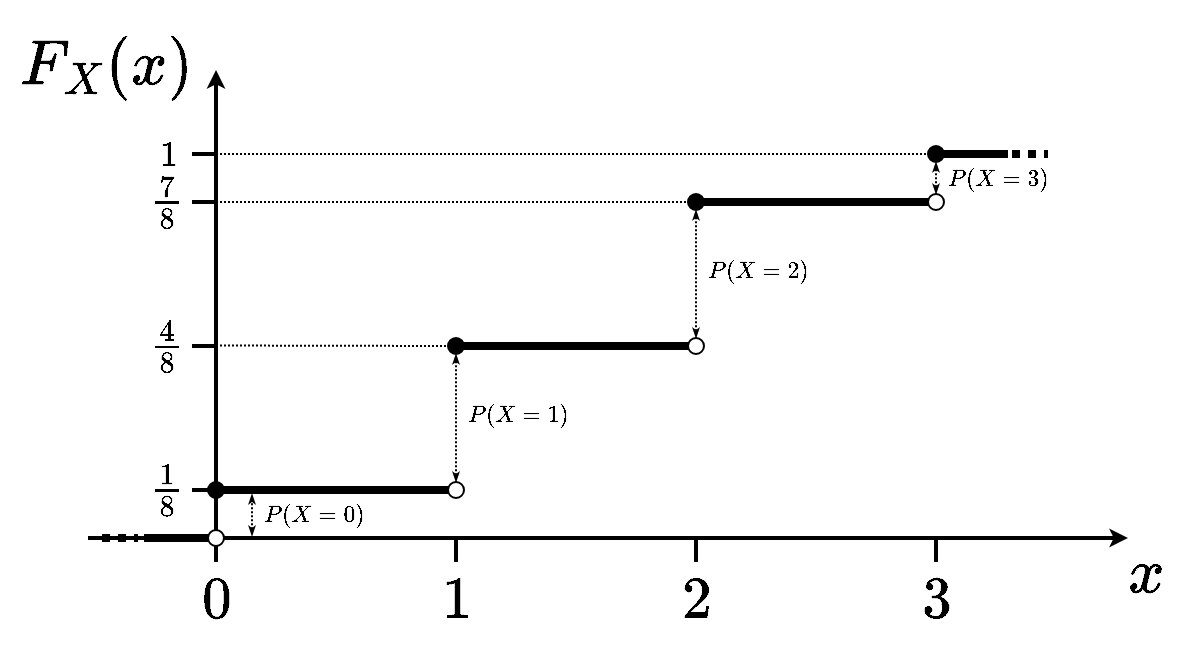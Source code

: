 <mxfile version="24.2.5" type="device">
  <diagram name="Página-1" id="E-DP9fMv0TR5NF7smadX">
    <mxGraphModel dx="1137" dy="703" grid="1" gridSize="6" guides="1" tooltips="1" connect="1" arrows="1" fold="1" page="1" pageScale="1" pageWidth="600" pageHeight="320" math="1" shadow="0">
      <root>
        <mxCell id="0" />
        <mxCell id="1" parent="0" />
        <mxCell id="CFI3S7LzRvd9iii7xQHX-20" value="" style="endArrow=classic;html=1;rounded=0;strokeWidth=2;endSize=3;startSize=3;" parent="1" edge="1">
          <mxGeometry width="50" height="50" relative="1" as="geometry">
            <mxPoint x="48" y="264" as="sourcePoint" />
            <mxPoint x="568" y="264" as="targetPoint" />
          </mxGeometry>
        </mxCell>
        <mxCell id="CFI3S7LzRvd9iii7xQHX-21" value="" style="endArrow=none;html=1;rounded=0;strokeWidth=2;" parent="1" edge="1">
          <mxGeometry width="50" height="50" relative="1" as="geometry">
            <mxPoint x="112" y="276" as="sourcePoint" />
            <mxPoint x="112" y="264" as="targetPoint" />
          </mxGeometry>
        </mxCell>
        <mxCell id="CFI3S7LzRvd9iii7xQHX-22" value="" style="endArrow=none;html=1;rounded=0;strokeWidth=2;" parent="1" edge="1">
          <mxGeometry width="50" height="50" relative="1" as="geometry">
            <mxPoint x="232" y="276" as="sourcePoint" />
            <mxPoint x="232" y="264" as="targetPoint" />
          </mxGeometry>
        </mxCell>
        <mxCell id="CFI3S7LzRvd9iii7xQHX-23" value="" style="endArrow=none;html=1;rounded=0;strokeWidth=2;" parent="1" edge="1">
          <mxGeometry width="50" height="50" relative="1" as="geometry">
            <mxPoint x="352" y="276" as="sourcePoint" />
            <mxPoint x="352" y="264" as="targetPoint" />
          </mxGeometry>
        </mxCell>
        <mxCell id="CFI3S7LzRvd9iii7xQHX-24" value="" style="endArrow=none;html=1;rounded=0;strokeWidth=2;" parent="1" edge="1">
          <mxGeometry width="50" height="50" relative="1" as="geometry">
            <mxPoint x="472" y="276" as="sourcePoint" />
            <mxPoint x="472" y="264" as="targetPoint" />
          </mxGeometry>
        </mxCell>
        <mxCell id="CFI3S7LzRvd9iii7xQHX-25" value="\(0\)" style="text;html=1;align=center;verticalAlign=middle;whiteSpace=wrap;rounded=0;fontSize=25;" parent="1" vertex="1">
          <mxGeometry x="82" y="270" width="60" height="48" as="geometry" />
        </mxCell>
        <mxCell id="CFI3S7LzRvd9iii7xQHX-27" value="\(1\)" style="text;html=1;align=center;verticalAlign=middle;whiteSpace=wrap;rounded=0;fontSize=25;" parent="1" vertex="1">
          <mxGeometry x="202" y="270" width="60" height="48" as="geometry" />
        </mxCell>
        <mxCell id="CFI3S7LzRvd9iii7xQHX-28" value="\(2\)" style="text;html=1;align=center;verticalAlign=middle;whiteSpace=wrap;rounded=0;fontSize=25;" parent="1" vertex="1">
          <mxGeometry x="322" y="270" width="60" height="48" as="geometry" />
        </mxCell>
        <mxCell id="CFI3S7LzRvd9iii7xQHX-29" value="\(3\)" style="text;html=1;align=center;verticalAlign=middle;whiteSpace=wrap;rounded=0;fontSize=25;" parent="1" vertex="1">
          <mxGeometry x="442" y="270" width="60" height="48" as="geometry" />
        </mxCell>
        <mxCell id="5YUE4atEXdMrc8s2eRj8-1" value="\(x\)" style="text;html=1;align=center;verticalAlign=middle;whiteSpace=wrap;rounded=0;fontSize=27;" vertex="1" parent="1">
          <mxGeometry x="556" y="264" width="42" height="36" as="geometry" />
        </mxCell>
        <mxCell id="5YUE4atEXdMrc8s2eRj8-3" value="" style="endArrow=classic;html=1;rounded=0;strokeWidth=2;endSize=3;startSize=3;" edge="1" parent="1">
          <mxGeometry width="50" height="50" relative="1" as="geometry">
            <mxPoint x="112" y="264" as="sourcePoint" />
            <mxPoint x="112" y="30" as="targetPoint" />
          </mxGeometry>
        </mxCell>
        <mxCell id="5YUE4atEXdMrc8s2eRj8-7" value="" style="endArrow=none;html=1;rounded=0;strokeWidth=2;" edge="1" parent="1">
          <mxGeometry width="50" height="50" relative="1" as="geometry">
            <mxPoint x="100" y="168" as="sourcePoint" />
            <mxPoint x="112" y="168" as="targetPoint" />
          </mxGeometry>
        </mxCell>
        <mxCell id="5YUE4atEXdMrc8s2eRj8-10" value="" style="endArrow=none;html=1;rounded=0;strokeWidth=2;" edge="1" parent="1">
          <mxGeometry width="50" height="50" relative="1" as="geometry">
            <mxPoint x="100" y="96" as="sourcePoint" />
            <mxPoint x="112" y="96" as="targetPoint" />
          </mxGeometry>
        </mxCell>
        <mxCell id="5YUE4atEXdMrc8s2eRj8-11" value="" style="endArrow=none;html=1;rounded=0;strokeWidth=2;" edge="1" parent="1">
          <mxGeometry width="50" height="50" relative="1" as="geometry">
            <mxPoint x="100" y="72" as="sourcePoint" />
            <mxPoint x="112" y="72" as="targetPoint" />
          </mxGeometry>
        </mxCell>
        <mxCell id="5YUE4atEXdMrc8s2eRj8-12" value="\(\frac{1}{8}\)" style="text;html=1;align=center;verticalAlign=middle;whiteSpace=wrap;rounded=0;fontSize=18;" vertex="1" parent="1">
          <mxGeometry x="58" y="216" width="60" height="48" as="geometry" />
        </mxCell>
        <mxCell id="5YUE4atEXdMrc8s2eRj8-14" value="\(\frac{4}{8}\)" style="text;html=1;align=center;verticalAlign=middle;whiteSpace=wrap;rounded=0;fontSize=18;" vertex="1" parent="1">
          <mxGeometry x="58" y="144" width="60" height="48" as="geometry" />
        </mxCell>
        <mxCell id="5YUE4atEXdMrc8s2eRj8-15" value="\(\frac{7}{8}\)" style="text;html=1;align=center;verticalAlign=middle;whiteSpace=wrap;rounded=0;fontSize=18;" vertex="1" parent="1">
          <mxGeometry x="58" y="72" width="60" height="48" as="geometry" />
        </mxCell>
        <mxCell id="5YUE4atEXdMrc8s2eRj8-16" value="\(1\)" style="text;html=1;align=center;verticalAlign=middle;whiteSpace=wrap;rounded=0;fontSize=15;" vertex="1" parent="1">
          <mxGeometry x="58" y="48" width="60" height="48" as="geometry" />
        </mxCell>
        <mxCell id="5YUE4atEXdMrc8s2eRj8-17" value="" style="endArrow=none;html=1;rounded=0;strokeWidth=2;" edge="1" parent="1">
          <mxGeometry width="50" height="50" relative="1" as="geometry">
            <mxPoint x="100" y="240" as="sourcePoint" />
            <mxPoint x="112" y="240" as="targetPoint" />
          </mxGeometry>
        </mxCell>
        <mxCell id="5YUE4atEXdMrc8s2eRj8-18" value="" style="endArrow=none;html=1;rounded=0;strokeWidth=4;" edge="1" parent="1">
          <mxGeometry width="50" height="50" relative="1" as="geometry">
            <mxPoint x="76" y="264" as="sourcePoint" />
            <mxPoint x="112" y="264" as="targetPoint" />
          </mxGeometry>
        </mxCell>
        <mxCell id="5YUE4atEXdMrc8s2eRj8-20" value="" style="ellipse;whiteSpace=wrap;html=1;aspect=fixed;" vertex="1" parent="1">
          <mxGeometry x="108" y="260" width="8" height="8" as="geometry" />
        </mxCell>
        <mxCell id="5YUE4atEXdMrc8s2eRj8-22" value="" style="ellipse;whiteSpace=wrap;html=1;aspect=fixed;fillColor=#000000;" vertex="1" parent="1">
          <mxGeometry x="108" y="236" width="8" height="8" as="geometry" />
        </mxCell>
        <mxCell id="5YUE4atEXdMrc8s2eRj8-23" value="" style="endArrow=none;html=1;rounded=0;strokeWidth=4;" edge="1" parent="1">
          <mxGeometry width="50" height="50" relative="1" as="geometry">
            <mxPoint x="112" y="240" as="sourcePoint" />
            <mxPoint x="232" y="240" as="targetPoint" />
          </mxGeometry>
        </mxCell>
        <mxCell id="5YUE4atEXdMrc8s2eRj8-24" value="" style="ellipse;whiteSpace=wrap;html=1;aspect=fixed;" vertex="1" parent="1">
          <mxGeometry x="228" y="236" width="8" height="8" as="geometry" />
        </mxCell>
        <mxCell id="5YUE4atEXdMrc8s2eRj8-25" value="" style="ellipse;whiteSpace=wrap;html=1;aspect=fixed;fillColor=#000000;" vertex="1" parent="1">
          <mxGeometry x="228" y="164" width="8" height="8" as="geometry" />
        </mxCell>
        <mxCell id="5YUE4atEXdMrc8s2eRj8-26" value="" style="endArrow=none;html=1;rounded=0;strokeWidth=4;" edge="1" parent="1">
          <mxGeometry width="50" height="50" relative="1" as="geometry">
            <mxPoint x="232" y="168" as="sourcePoint" />
            <mxPoint x="352" y="168" as="targetPoint" />
          </mxGeometry>
        </mxCell>
        <mxCell id="5YUE4atEXdMrc8s2eRj8-27" value="" style="ellipse;whiteSpace=wrap;html=1;aspect=fixed;" vertex="1" parent="1">
          <mxGeometry x="348" y="164" width="8" height="8" as="geometry" />
        </mxCell>
        <mxCell id="5YUE4atEXdMrc8s2eRj8-28" value="" style="ellipse;whiteSpace=wrap;html=1;aspect=fixed;fillColor=#000000;" vertex="1" parent="1">
          <mxGeometry x="348" y="92" width="8" height="8" as="geometry" />
        </mxCell>
        <mxCell id="5YUE4atEXdMrc8s2eRj8-29" value="" style="endArrow=none;html=1;rounded=0;strokeWidth=4;" edge="1" parent="1">
          <mxGeometry width="50" height="50" relative="1" as="geometry">
            <mxPoint x="352" y="96" as="sourcePoint" />
            <mxPoint x="472" y="96" as="targetPoint" />
          </mxGeometry>
        </mxCell>
        <mxCell id="5YUE4atEXdMrc8s2eRj8-30" value="" style="ellipse;whiteSpace=wrap;html=1;aspect=fixed;" vertex="1" parent="1">
          <mxGeometry x="468" y="92" width="8" height="8" as="geometry" />
        </mxCell>
        <mxCell id="5YUE4atEXdMrc8s2eRj8-31" value="" style="endArrow=none;html=1;rounded=0;strokeWidth=4;" edge="1" parent="1">
          <mxGeometry width="50" height="50" relative="1" as="geometry">
            <mxPoint x="472" y="72" as="sourcePoint" />
            <mxPoint x="508" y="72" as="targetPoint" />
          </mxGeometry>
        </mxCell>
        <mxCell id="5YUE4atEXdMrc8s2eRj8-32" value="" style="ellipse;whiteSpace=wrap;html=1;aspect=fixed;fillColor=#000000;" vertex="1" parent="1">
          <mxGeometry x="468" y="68" width="8" height="8" as="geometry" />
        </mxCell>
        <mxCell id="5YUE4atEXdMrc8s2eRj8-33" value="" style="endArrow=none;html=1;rounded=0;strokeWidth=4;dashed=1;dashPattern=1 1;" edge="1" parent="1">
          <mxGeometry width="50" height="50" relative="1" as="geometry">
            <mxPoint x="510" y="72" as="sourcePoint" />
            <mxPoint x="528" y="72" as="targetPoint" />
          </mxGeometry>
        </mxCell>
        <mxCell id="5YUE4atEXdMrc8s2eRj8-34" value="" style="endArrow=none;html=1;rounded=0;strokeWidth=4;dashed=1;dashPattern=1 1;" edge="1" parent="1">
          <mxGeometry width="50" height="50" relative="1" as="geometry">
            <mxPoint x="55" y="264" as="sourcePoint" />
            <mxPoint x="73" y="264" as="targetPoint" />
          </mxGeometry>
        </mxCell>
        <mxCell id="5YUE4atEXdMrc8s2eRj8-35" value="" style="endArrow=none;html=1;rounded=0;strokeWidth=1;dashed=1;dashPattern=1 1;entryX=0;entryY=0.5;entryDx=0;entryDy=0;" edge="1" parent="1" target="5YUE4atEXdMrc8s2eRj8-32">
          <mxGeometry width="50" height="50" relative="1" as="geometry">
            <mxPoint x="112" y="72" as="sourcePoint" />
            <mxPoint x="430" y="72" as="targetPoint" />
          </mxGeometry>
        </mxCell>
        <mxCell id="5YUE4atEXdMrc8s2eRj8-36" value="" style="endArrow=none;html=1;rounded=0;strokeWidth=1;dashed=1;dashPattern=1 1;" edge="1" parent="1">
          <mxGeometry width="50" height="50" relative="1" as="geometry">
            <mxPoint x="112" y="96" as="sourcePoint" />
            <mxPoint x="352" y="96" as="targetPoint" />
          </mxGeometry>
        </mxCell>
        <mxCell id="5YUE4atEXdMrc8s2eRj8-37" value="" style="endArrow=none;html=1;rounded=0;strokeWidth=1;dashed=1;dashPattern=1 1;" edge="1" parent="1">
          <mxGeometry width="50" height="50" relative="1" as="geometry">
            <mxPoint x="112" y="167.76" as="sourcePoint" />
            <mxPoint x="232" y="168" as="targetPoint" />
          </mxGeometry>
        </mxCell>
        <mxCell id="5YUE4atEXdMrc8s2eRj8-40" value="" style="endArrow=classicThin;startArrow=classicThin;html=1;rounded=0;startFill=0;endFill=0;endSize=2;startSize=2;strokeColor=default;dashed=1;dashPattern=1 1;" edge="1" parent="1">
          <mxGeometry width="50" height="50" relative="1" as="geometry">
            <mxPoint x="130" y="263" as="sourcePoint" />
            <mxPoint x="130" y="242" as="targetPoint" />
          </mxGeometry>
        </mxCell>
        <mxCell id="5YUE4atEXdMrc8s2eRj8-41" value="\(P(X=0)\)" style="text;html=1;align=center;verticalAlign=middle;whiteSpace=wrap;rounded=0;fontSize=10;" vertex="1" parent="1">
          <mxGeometry x="131" y="228" width="60" height="48" as="geometry" />
        </mxCell>
        <mxCell id="5YUE4atEXdMrc8s2eRj8-42" value="" style="endArrow=classicThin;startArrow=classicThin;html=1;rounded=0;startFill=0;endFill=0;endSize=2;startSize=2;exitX=0.5;exitY=0;exitDx=0;exitDy=0;entryX=0.5;entryY=1;entryDx=0;entryDy=0;dashed=1;dashPattern=1 1;" edge="1" parent="1" source="5YUE4atEXdMrc8s2eRj8-24" target="5YUE4atEXdMrc8s2eRj8-25">
          <mxGeometry width="50" height="50" relative="1" as="geometry">
            <mxPoint x="232" y="214" as="sourcePoint" />
            <mxPoint x="232" y="190" as="targetPoint" />
          </mxGeometry>
        </mxCell>
        <mxCell id="5YUE4atEXdMrc8s2eRj8-43" value="\(P(X=1)\)" style="text;html=1;align=center;verticalAlign=middle;whiteSpace=wrap;rounded=0;fontSize=10;" vertex="1" parent="1">
          <mxGeometry x="233" y="178" width="60" height="48" as="geometry" />
        </mxCell>
        <mxCell id="5YUE4atEXdMrc8s2eRj8-44" value="" style="endArrow=classicThin;startArrow=classicThin;html=1;rounded=0;startFill=0;endFill=0;endSize=2;startSize=2;exitX=0.5;exitY=0;exitDx=0;exitDy=0;entryX=0.5;entryY=1;entryDx=0;entryDy=0;dashed=1;dashPattern=1 1;" edge="1" parent="1">
          <mxGeometry width="50" height="50" relative="1" as="geometry">
            <mxPoint x="352" y="164" as="sourcePoint" />
            <mxPoint x="352" y="100" as="targetPoint" />
          </mxGeometry>
        </mxCell>
        <mxCell id="5YUE4atEXdMrc8s2eRj8-45" value="\(P(X=2)\)" style="text;html=1;align=center;verticalAlign=middle;whiteSpace=wrap;rounded=0;fontSize=10;" vertex="1" parent="1">
          <mxGeometry x="353" y="106" width="60" height="48" as="geometry" />
        </mxCell>
        <mxCell id="5YUE4atEXdMrc8s2eRj8-46" value="" style="endArrow=classicThin;startArrow=classicThin;html=1;rounded=0;startFill=0;endFill=0;endSize=2;startSize=2;strokeColor=default;dashed=1;dashPattern=1 1;exitX=0.5;exitY=0;exitDx=0;exitDy=0;entryX=0.5;entryY=1;entryDx=0;entryDy=0;" edge="1" parent="1" source="5YUE4atEXdMrc8s2eRj8-30" target="5YUE4atEXdMrc8s2eRj8-32">
          <mxGeometry width="50" height="50" relative="1" as="geometry">
            <mxPoint x="472" y="90" as="sourcePoint" />
            <mxPoint x="472" y="78" as="targetPoint" />
          </mxGeometry>
        </mxCell>
        <mxCell id="5YUE4atEXdMrc8s2eRj8-47" value="\(P(X=3)\)" style="text;html=1;align=center;verticalAlign=middle;whiteSpace=wrap;rounded=0;fontSize=10;" vertex="1" parent="1">
          <mxGeometry x="473" y="60" width="60" height="48" as="geometry" />
        </mxCell>
        <mxCell id="5YUE4atEXdMrc8s2eRj8-48" value="\(F_X(x)\)" style="text;html=1;align=center;verticalAlign=middle;whiteSpace=wrap;rounded=0;fontSize=27;" vertex="1" parent="1">
          <mxGeometry x="36" y="10" width="42" height="36" as="geometry" />
        </mxCell>
      </root>
    </mxGraphModel>
  </diagram>
</mxfile>
